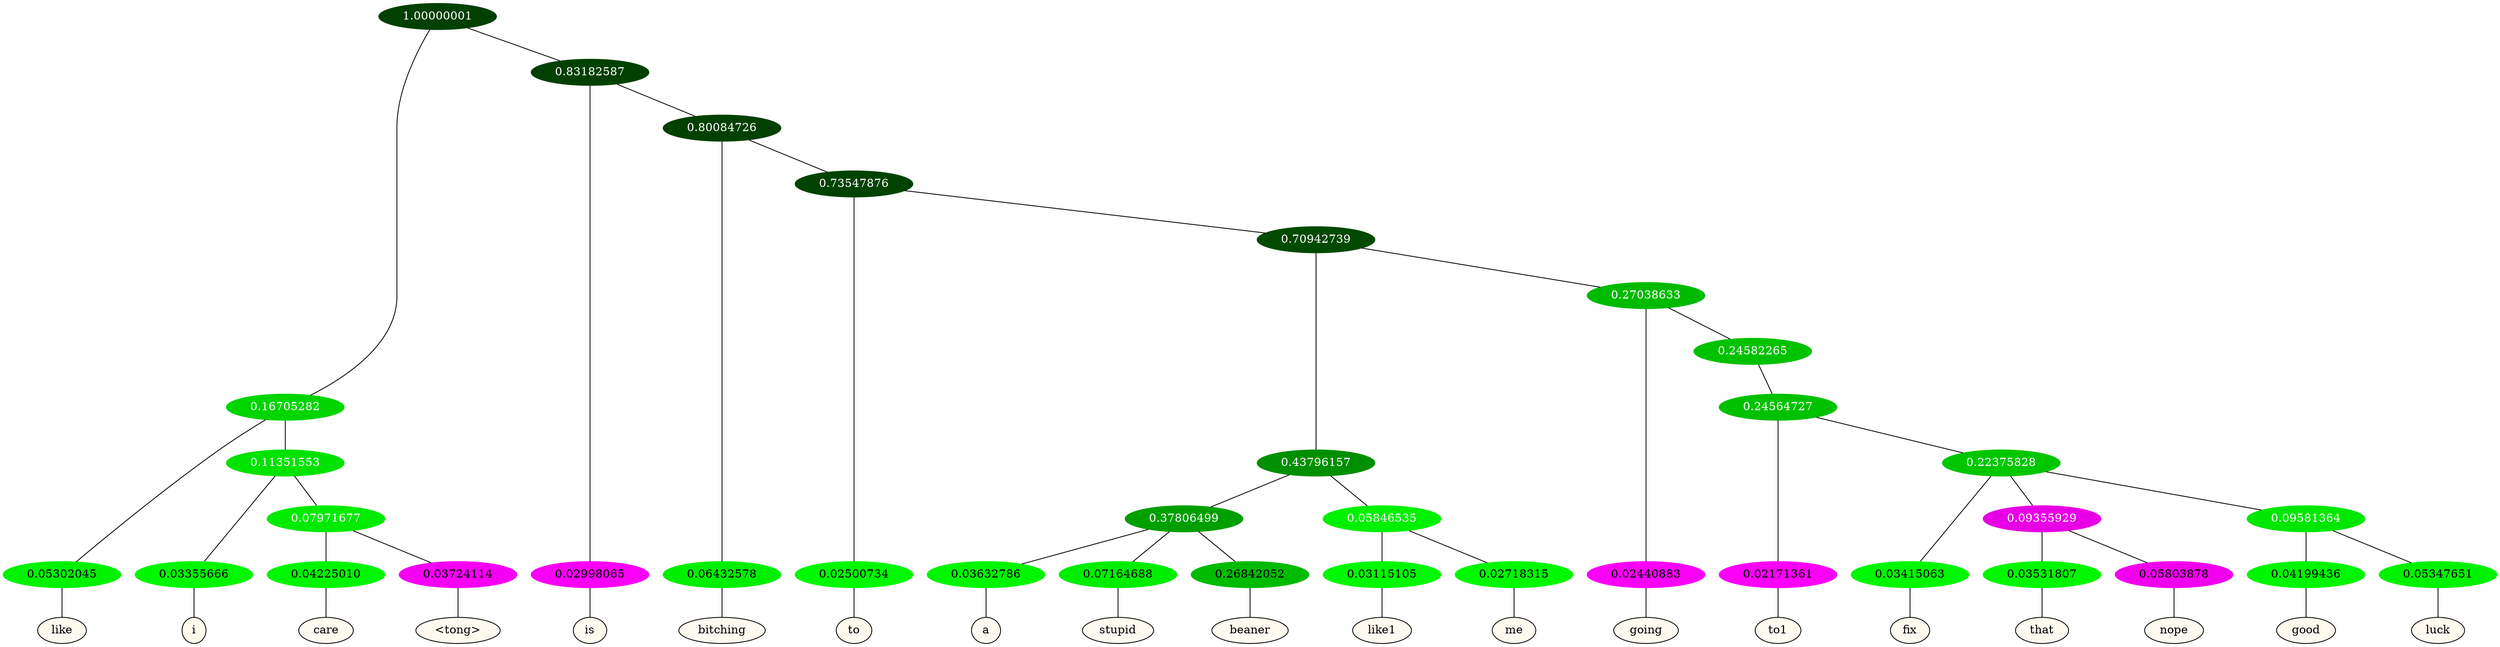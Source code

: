 graph {
	node [format=png height=0.15 nodesep=0.001 ordering=out overlap=prism overlap_scaling=0.01 ranksep=0.001 ratio=0.2 style=filled width=0.15]
	{
		rank=same
		a_w_3 [label=like color=black fillcolor=floralwhite style="filled,solid"]
		a_w_7 [label=i color=black fillcolor=floralwhite style="filled,solid"]
		a_w_11 [label=care color=black fillcolor=floralwhite style="filled,solid"]
		a_w_12 [label="\<tong\>" color=black fillcolor=floralwhite style="filled,solid"]
		a_w_5 [label=is color=black fillcolor=floralwhite style="filled,solid"]
		a_w_9 [label=bitching color=black fillcolor=floralwhite style="filled,solid"]
		a_w_13 [label=to color=black fillcolor=floralwhite style="filled,solid"]
		a_w_21 [label=a color=black fillcolor=floralwhite style="filled,solid"]
		a_w_22 [label=stupid color=black fillcolor=floralwhite style="filled,solid"]
		a_w_23 [label=beaner color=black fillcolor=floralwhite style="filled,solid"]
		a_w_24 [label=like1 color=black fillcolor=floralwhite style="filled,solid"]
		a_w_25 [label=me color=black fillcolor=floralwhite style="filled,solid"]
		a_w_19 [label=going color=black fillcolor=floralwhite style="filled,solid"]
		a_w_27 [label=to1 color=black fillcolor=floralwhite style="filled,solid"]
		a_w_29 [label=fix color=black fillcolor=floralwhite style="filled,solid"]
		a_w_32 [label=that color=black fillcolor=floralwhite style="filled,solid"]
		a_w_33 [label=nope color=black fillcolor=floralwhite style="filled,solid"]
		a_w_34 [label=good color=black fillcolor=floralwhite style="filled,solid"]
		a_w_35 [label=luck color=black fillcolor=floralwhite style="filled,solid"]
	}
	a_n_3 -- a_w_3
	a_n_7 -- a_w_7
	a_n_11 -- a_w_11
	a_n_12 -- a_w_12
	a_n_5 -- a_w_5
	a_n_9 -- a_w_9
	a_n_13 -- a_w_13
	a_n_21 -- a_w_21
	a_n_22 -- a_w_22
	a_n_23 -- a_w_23
	a_n_24 -- a_w_24
	a_n_25 -- a_w_25
	a_n_19 -- a_w_19
	a_n_27 -- a_w_27
	a_n_29 -- a_w_29
	a_n_32 -- a_w_32
	a_n_33 -- a_w_33
	a_n_34 -- a_w_34
	a_n_35 -- a_w_35
	{
		rank=same
		a_n_3 [label=0.05302045 color="0.334 1.000 0.947" fontcolor=black]
		a_n_7 [label=0.03355666 color="0.334 1.000 0.966" fontcolor=black]
		a_n_11 [label=0.04225010 color="0.334 1.000 0.958" fontcolor=black]
		a_n_12 [label=0.03724114 color="0.835 1.000 0.963" fontcolor=black]
		a_n_5 [label=0.02998065 color="0.835 1.000 0.970" fontcolor=black]
		a_n_9 [label=0.06432578 color="0.334 1.000 0.936" fontcolor=black]
		a_n_13 [label=0.02500734 color="0.334 1.000 0.975" fontcolor=black]
		a_n_21 [label=0.03632786 color="0.334 1.000 0.964" fontcolor=black]
		a_n_22 [label=0.07164688 color="0.334 1.000 0.928" fontcolor=black]
		a_n_23 [label=0.26842052 color="0.334 1.000 0.732" fontcolor=black]
		a_n_24 [label=0.03115105 color="0.334 1.000 0.969" fontcolor=black]
		a_n_25 [label=0.02718315 color="0.334 1.000 0.973" fontcolor=black]
		a_n_19 [label=0.02440883 color="0.835 1.000 0.976" fontcolor=black]
		a_n_27 [label=0.02171361 color="0.835 1.000 0.978" fontcolor=black]
		a_n_29 [label=0.03415063 color="0.334 1.000 0.966" fontcolor=black]
		a_n_32 [label=0.03531807 color="0.334 1.000 0.965" fontcolor=black]
		a_n_33 [label=0.05803878 color="0.835 1.000 0.942" fontcolor=black]
		a_n_34 [label=0.04199436 color="0.334 1.000 0.958" fontcolor=black]
		a_n_35 [label=0.05347651 color="0.334 1.000 0.947" fontcolor=black]
	}
	a_n_0 [label=1.00000001 color="0.334 1.000 0.250" fontcolor=grey99]
	a_n_1 [label=0.16705282 color="0.334 1.000 0.833" fontcolor=grey99]
	a_n_0 -- a_n_1
	a_n_2 [label=0.83182587 color="0.334 1.000 0.250" fontcolor=grey99]
	a_n_0 -- a_n_2
	a_n_1 -- a_n_3
	a_n_4 [label=0.11351553 color="0.334 1.000 0.886" fontcolor=grey99]
	a_n_1 -- a_n_4
	a_n_2 -- a_n_5
	a_n_6 [label=0.80084726 color="0.334 1.000 0.250" fontcolor=grey99]
	a_n_2 -- a_n_6
	a_n_4 -- a_n_7
	a_n_8 [label=0.07971677 color="0.334 1.000 0.920" fontcolor=grey99]
	a_n_4 -- a_n_8
	a_n_6 -- a_n_9
	a_n_10 [label=0.73547876 color="0.334 1.000 0.265" fontcolor=grey99]
	a_n_6 -- a_n_10
	a_n_8 -- a_n_11
	a_n_8 -- a_n_12
	a_n_10 -- a_n_13
	a_n_14 [label=0.70942739 color="0.334 1.000 0.291" fontcolor=grey99]
	a_n_10 -- a_n_14
	a_n_15 [label=0.43796157 color="0.334 1.000 0.562" fontcolor=grey99]
	a_n_14 -- a_n_15
	a_n_16 [label=0.27038633 color="0.334 1.000 0.730" fontcolor=grey99]
	a_n_14 -- a_n_16
	a_n_17 [label=0.37806499 color="0.334 1.000 0.622" fontcolor=grey99]
	a_n_15 -- a_n_17
	a_n_18 [label=0.05846535 color="0.334 1.000 0.942" fontcolor=grey99]
	a_n_15 -- a_n_18
	a_n_16 -- a_n_19
	a_n_20 [label=0.24582265 color="0.334 1.000 0.754" fontcolor=grey99]
	a_n_16 -- a_n_20
	a_n_17 -- a_n_21
	a_n_17 -- a_n_22
	a_n_17 -- a_n_23
	a_n_18 -- a_n_24
	a_n_18 -- a_n_25
	a_n_26 [label=0.24564727 color="0.334 1.000 0.754" fontcolor=grey99]
	a_n_20 -- a_n_26
	a_n_26 -- a_n_27
	a_n_28 [label=0.22375828 color="0.334 1.000 0.776" fontcolor=grey99]
	a_n_26 -- a_n_28
	a_n_28 -- a_n_29
	a_n_30 [label=0.09355929 color="0.835 1.000 0.906" fontcolor=grey99]
	a_n_28 -- a_n_30
	a_n_31 [label=0.09581364 color="0.334 1.000 0.904" fontcolor=grey99]
	a_n_28 -- a_n_31
	a_n_30 -- a_n_32
	a_n_30 -- a_n_33
	a_n_31 -- a_n_34
	a_n_31 -- a_n_35
}
